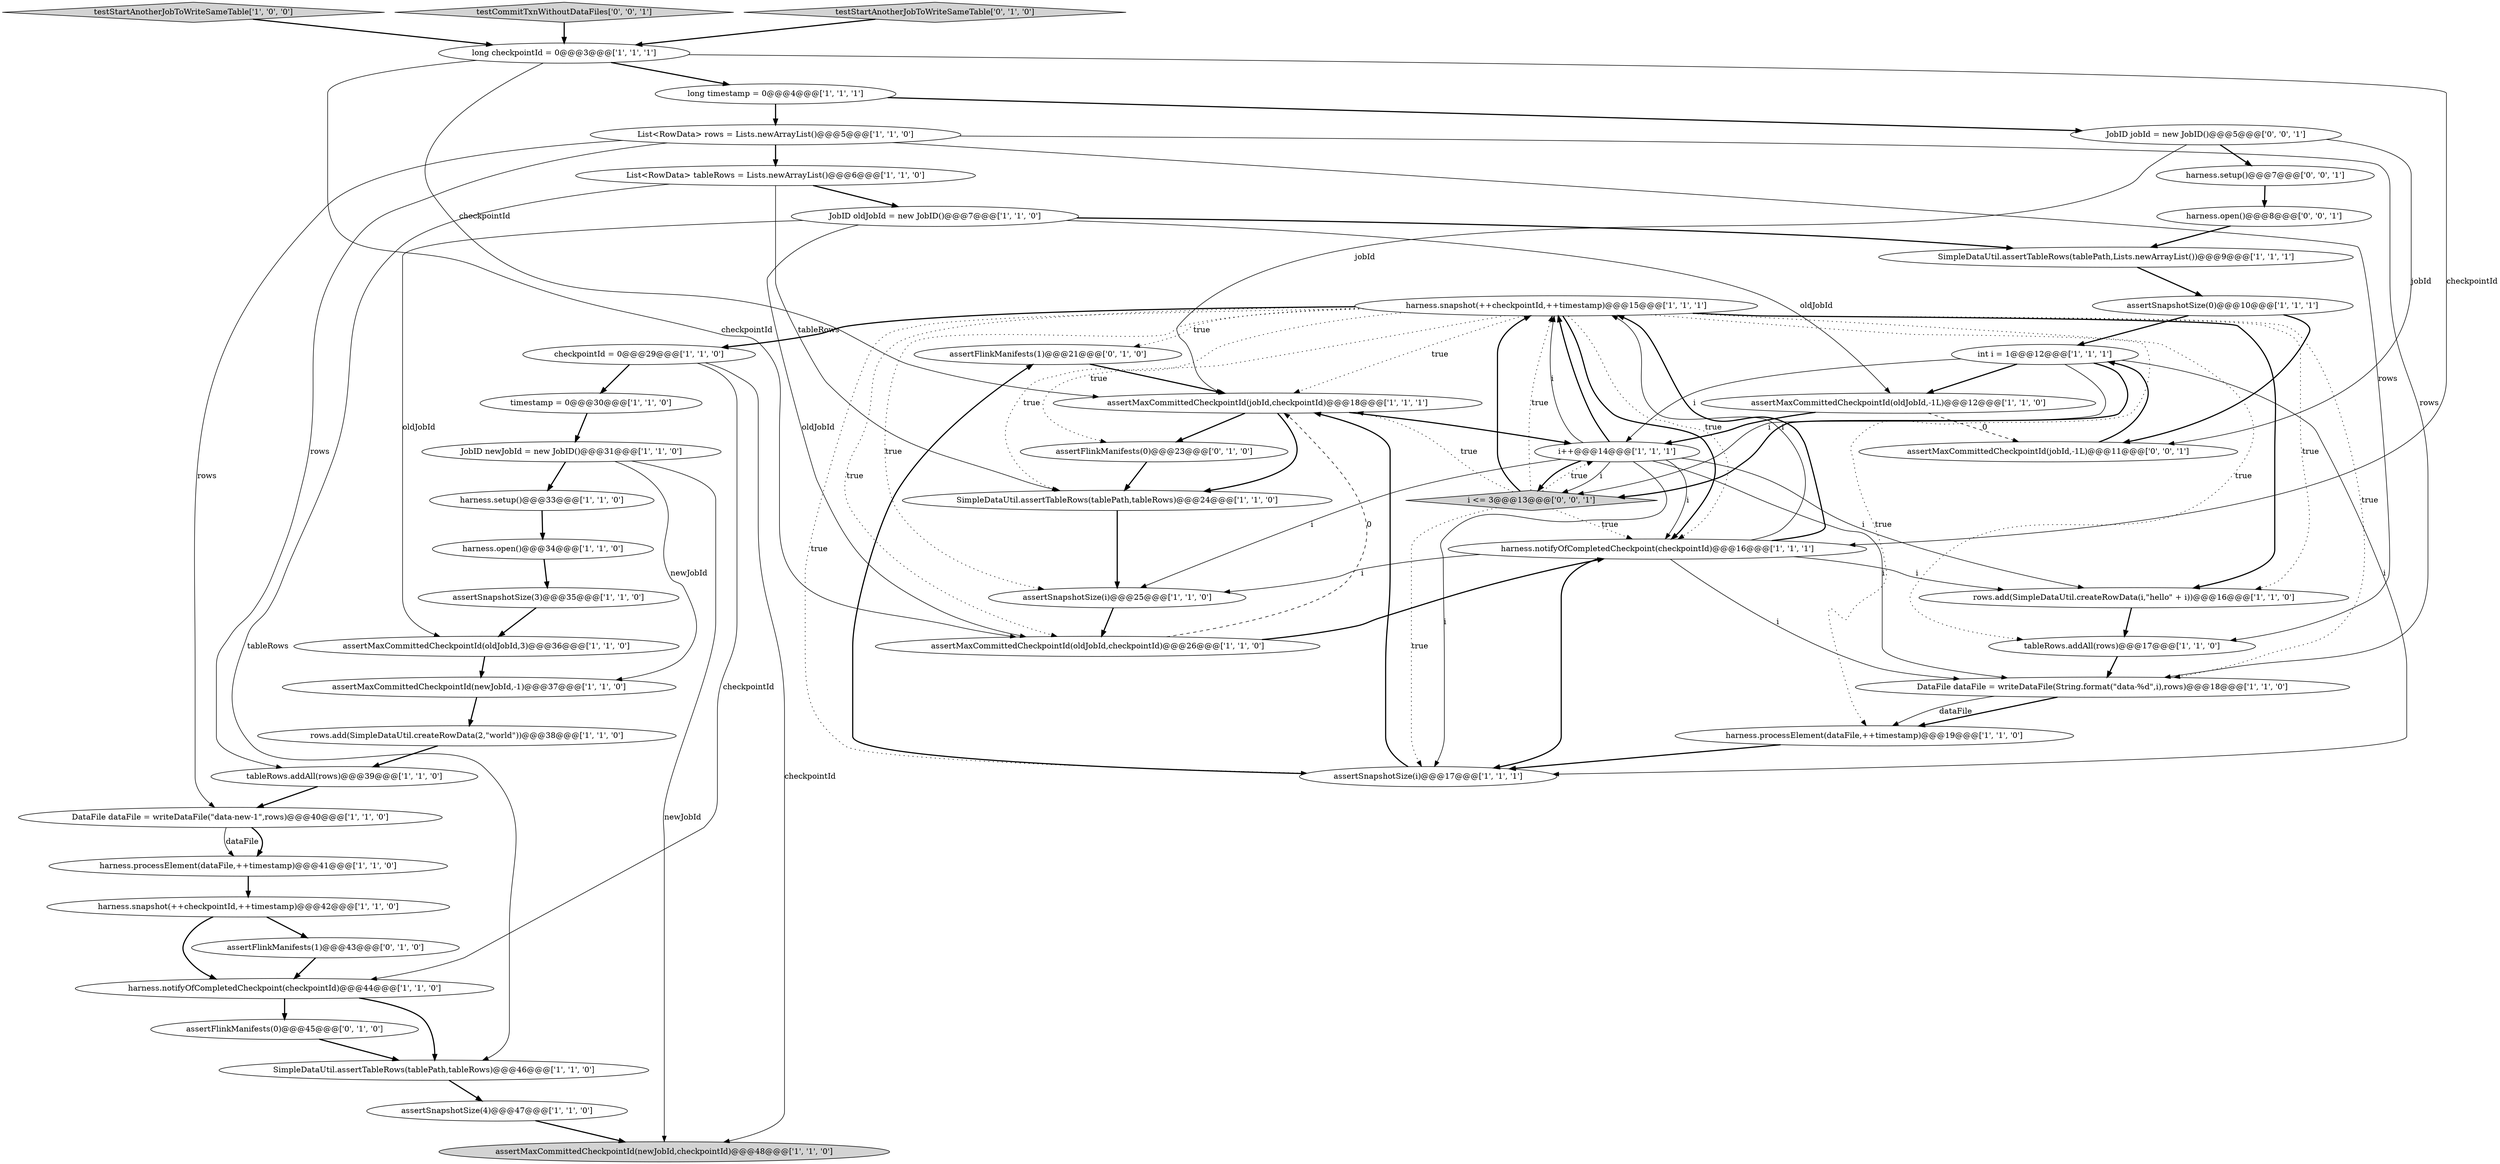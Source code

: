 digraph {
7 [style = filled, label = "SimpleDataUtil.assertTableRows(tablePath,tableRows)@@@46@@@['1', '1', '0']", fillcolor = white, shape = ellipse image = "AAA0AAABBB1BBB"];
33 [style = filled, label = "JobID oldJobId = new JobID()@@@7@@@['1', '1', '0']", fillcolor = white, shape = ellipse image = "AAA0AAABBB1BBB"];
21 [style = filled, label = "i++@@@14@@@['1', '1', '1']", fillcolor = white, shape = ellipse image = "AAA0AAABBB1BBB"];
39 [style = filled, label = "assertFlinkManifests(0)@@@45@@@['0', '1', '0']", fillcolor = white, shape = ellipse image = "AAA1AAABBB2BBB"];
9 [style = filled, label = "long timestamp = 0@@@4@@@['1', '1', '1']", fillcolor = white, shape = ellipse image = "AAA0AAABBB1BBB"];
18 [style = filled, label = "harness.processElement(dataFile,++timestamp)@@@41@@@['1', '1', '0']", fillcolor = white, shape = ellipse image = "AAA0AAABBB1BBB"];
1 [style = filled, label = "DataFile dataFile = writeDataFile(\"data-new-1\",rows)@@@40@@@['1', '1', '0']", fillcolor = white, shape = ellipse image = "AAA0AAABBB1BBB"];
22 [style = filled, label = "int i = 1@@@12@@@['1', '1', '1']", fillcolor = white, shape = ellipse image = "AAA0AAABBB1BBB"];
44 [style = filled, label = "harness.setup()@@@7@@@['0', '0', '1']", fillcolor = white, shape = ellipse image = "AAA0AAABBB3BBB"];
38 [style = filled, label = "JobID newJobId = new JobID()@@@31@@@['1', '1', '0']", fillcolor = white, shape = ellipse image = "AAA0AAABBB1BBB"];
45 [style = filled, label = "i <= 3@@@13@@@['0', '0', '1']", fillcolor = lightgray, shape = diamond image = "AAA0AAABBB3BBB"];
16 [style = filled, label = "assertMaxCommittedCheckpointId(newJobId,-1)@@@37@@@['1', '1', '0']", fillcolor = white, shape = ellipse image = "AAA0AAABBB1BBB"];
31 [style = filled, label = "assertSnapshotSize(0)@@@10@@@['1', '1', '1']", fillcolor = white, shape = ellipse image = "AAA0AAABBB1BBB"];
41 [style = filled, label = "assertFlinkManifests(1)@@@21@@@['0', '1', '0']", fillcolor = white, shape = ellipse image = "AAA1AAABBB2BBB"];
43 [style = filled, label = "assertFlinkManifests(1)@@@43@@@['0', '1', '0']", fillcolor = white, shape = ellipse image = "AAA1AAABBB2BBB"];
47 [style = filled, label = "assertMaxCommittedCheckpointId(jobId,-1L)@@@11@@@['0', '0', '1']", fillcolor = white, shape = ellipse image = "AAA0AAABBB3BBB"];
37 [style = filled, label = "checkpointId = 0@@@29@@@['1', '1', '0']", fillcolor = white, shape = ellipse image = "AAA0AAABBB1BBB"];
23 [style = filled, label = "harness.notifyOfCompletedCheckpoint(checkpointId)@@@16@@@['1', '1', '1']", fillcolor = white, shape = ellipse image = "AAA0AAABBB1BBB"];
8 [style = filled, label = "harness.snapshot(++checkpointId,++timestamp)@@@15@@@['1', '1', '1']", fillcolor = white, shape = ellipse image = "AAA0AAABBB1BBB"];
6 [style = filled, label = "testStartAnotherJobToWriteSameTable['1', '0', '0']", fillcolor = lightgray, shape = diamond image = "AAA0AAABBB1BBB"];
10 [style = filled, label = "rows.add(SimpleDataUtil.createRowData(2,\"world\"))@@@38@@@['1', '1', '0']", fillcolor = white, shape = ellipse image = "AAA0AAABBB1BBB"];
12 [style = filled, label = "tableRows.addAll(rows)@@@39@@@['1', '1', '0']", fillcolor = white, shape = ellipse image = "AAA0AAABBB1BBB"];
49 [style = filled, label = "testCommitTxnWithoutDataFiles['0', '0', '1']", fillcolor = lightgray, shape = diamond image = "AAA0AAABBB3BBB"];
13 [style = filled, label = "List<RowData> rows = Lists.newArrayList()@@@5@@@['1', '1', '0']", fillcolor = white, shape = ellipse image = "AAA0AAABBB1BBB"];
20 [style = filled, label = "harness.setup()@@@33@@@['1', '1', '0']", fillcolor = white, shape = ellipse image = "AAA0AAABBB1BBB"];
35 [style = filled, label = "SimpleDataUtil.assertTableRows(tablePath,Lists.newArrayList())@@@9@@@['1', '1', '1']", fillcolor = white, shape = ellipse image = "AAA0AAABBB1BBB"];
48 [style = filled, label = "JobID jobId = new JobID()@@@5@@@['0', '0', '1']", fillcolor = white, shape = ellipse image = "AAA0AAABBB3BBB"];
3 [style = filled, label = "harness.notifyOfCompletedCheckpoint(checkpointId)@@@44@@@['1', '1', '0']", fillcolor = white, shape = ellipse image = "AAA0AAABBB1BBB"];
5 [style = filled, label = "rows.add(SimpleDataUtil.createRowData(i,\"hello\" + i))@@@16@@@['1', '1', '0']", fillcolor = white, shape = ellipse image = "AAA0AAABBB1BBB"];
29 [style = filled, label = "assertMaxCommittedCheckpointId(oldJobId,-1L)@@@12@@@['1', '1', '0']", fillcolor = white, shape = ellipse image = "AAA0AAABBB1BBB"];
27 [style = filled, label = "assertSnapshotSize(i)@@@25@@@['1', '1', '0']", fillcolor = white, shape = ellipse image = "AAA0AAABBB1BBB"];
42 [style = filled, label = "assertFlinkManifests(0)@@@23@@@['0', '1', '0']", fillcolor = white, shape = ellipse image = "AAA1AAABBB2BBB"];
34 [style = filled, label = "SimpleDataUtil.assertTableRows(tablePath,tableRows)@@@24@@@['1', '1', '0']", fillcolor = white, shape = ellipse image = "AAA0AAABBB1BBB"];
46 [style = filled, label = "harness.open()@@@8@@@['0', '0', '1']", fillcolor = white, shape = ellipse image = "AAA0AAABBB3BBB"];
28 [style = filled, label = "assertSnapshotSize(4)@@@47@@@['1', '1', '0']", fillcolor = white, shape = ellipse image = "AAA0AAABBB1BBB"];
0 [style = filled, label = "assertMaxCommittedCheckpointId(jobId,checkpointId)@@@18@@@['1', '1', '1']", fillcolor = white, shape = ellipse image = "AAA0AAABBB1BBB"];
14 [style = filled, label = "assertMaxCommittedCheckpointId(oldJobId,checkpointId)@@@26@@@['1', '1', '0']", fillcolor = white, shape = ellipse image = "AAA0AAABBB1BBB"];
19 [style = filled, label = "tableRows.addAll(rows)@@@17@@@['1', '1', '0']", fillcolor = white, shape = ellipse image = "AAA0AAABBB1BBB"];
40 [style = filled, label = "testStartAnotherJobToWriteSameTable['0', '1', '0']", fillcolor = lightgray, shape = diamond image = "AAA0AAABBB2BBB"];
17 [style = filled, label = "List<RowData> tableRows = Lists.newArrayList()@@@6@@@['1', '1', '0']", fillcolor = white, shape = ellipse image = "AAA0AAABBB1BBB"];
4 [style = filled, label = "long checkpointId = 0@@@3@@@['1', '1', '1']", fillcolor = white, shape = ellipse image = "AAA0AAABBB1BBB"];
11 [style = filled, label = "assertMaxCommittedCheckpointId(oldJobId,3)@@@36@@@['1', '1', '0']", fillcolor = white, shape = ellipse image = "AAA0AAABBB1BBB"];
2 [style = filled, label = "timestamp = 0@@@30@@@['1', '1', '0']", fillcolor = white, shape = ellipse image = "AAA0AAABBB1BBB"];
15 [style = filled, label = "harness.snapshot(++checkpointId,++timestamp)@@@42@@@['1', '1', '0']", fillcolor = white, shape = ellipse image = "AAA0AAABBB1BBB"];
32 [style = filled, label = "assertSnapshotSize(3)@@@35@@@['1', '1', '0']", fillcolor = white, shape = ellipse image = "AAA0AAABBB1BBB"];
30 [style = filled, label = "DataFile dataFile = writeDataFile(String.format(\"data-%d\",i),rows)@@@18@@@['1', '1', '0']", fillcolor = white, shape = ellipse image = "AAA0AAABBB1BBB"];
36 [style = filled, label = "harness.open()@@@34@@@['1', '1', '0']", fillcolor = white, shape = ellipse image = "AAA0AAABBB1BBB"];
26 [style = filled, label = "harness.processElement(dataFile,++timestamp)@@@19@@@['1', '1', '0']", fillcolor = white, shape = ellipse image = "AAA0AAABBB1BBB"];
25 [style = filled, label = "assertMaxCommittedCheckpointId(newJobId,checkpointId)@@@48@@@['1', '1', '0']", fillcolor = lightgray, shape = ellipse image = "AAA0AAABBB1BBB"];
24 [style = filled, label = "assertSnapshotSize(i)@@@17@@@['1', '1', '1']", fillcolor = white, shape = ellipse image = "AAA0AAABBB1BBB"];
22->24 [style = solid, label="i"];
22->29 [style = bold, label=""];
7->28 [style = bold, label=""];
13->12 [style = solid, label="rows"];
21->8 [style = solid, label="i"];
23->30 [style = solid, label="i"];
8->24 [style = dotted, label="true"];
21->27 [style = solid, label="i"];
40->4 [style = bold, label=""];
12->1 [style = bold, label=""];
1->18 [style = bold, label=""];
43->3 [style = bold, label=""];
11->16 [style = bold, label=""];
37->2 [style = bold, label=""];
21->45 [style = solid, label="i"];
45->23 [style = dotted, label="true"];
3->7 [style = bold, label=""];
8->19 [style = dotted, label="true"];
21->5 [style = solid, label="i"];
48->0 [style = solid, label="jobId"];
8->26 [style = dotted, label="true"];
37->3 [style = solid, label="checkpointId"];
4->9 [style = bold, label=""];
47->22 [style = bold, label=""];
0->21 [style = bold, label=""];
38->25 [style = solid, label="newJobId"];
8->5 [style = dotted, label="true"];
2->38 [style = bold, label=""];
33->14 [style = solid, label="oldJobId"];
21->24 [style = solid, label="i"];
29->21 [style = bold, label=""];
26->24 [style = bold, label=""];
30->26 [style = bold, label=""];
8->5 [style = bold, label=""];
44->46 [style = bold, label=""];
8->27 [style = dotted, label="true"];
23->5 [style = solid, label="i"];
49->4 [style = bold, label=""];
0->42 [style = bold, label=""];
15->43 [style = bold, label=""];
8->34 [style = dotted, label="true"];
8->23 [style = bold, label=""];
8->37 [style = bold, label=""];
31->22 [style = bold, label=""];
21->8 [style = bold, label=""];
32->11 [style = bold, label=""];
48->44 [style = bold, label=""];
23->8 [style = solid, label="i"];
24->0 [style = bold, label=""];
23->27 [style = solid, label="i"];
42->34 [style = bold, label=""];
21->23 [style = solid, label="i"];
33->35 [style = bold, label=""];
45->8 [style = bold, label=""];
45->21 [style = dotted, label="true"];
22->21 [style = solid, label="i"];
15->3 [style = bold, label=""];
14->23 [style = bold, label=""];
17->7 [style = solid, label="tableRows"];
20->36 [style = bold, label=""];
1->18 [style = solid, label="dataFile"];
22->45 [style = bold, label=""];
21->45 [style = bold, label=""];
17->33 [style = bold, label=""];
8->0 [style = dotted, label="true"];
18->15 [style = bold, label=""];
4->0 [style = solid, label="checkpointId"];
5->19 [style = bold, label=""];
29->47 [style = dashed, label="0"];
6->4 [style = bold, label=""];
13->30 [style = solid, label="rows"];
30->26 [style = solid, label="dataFile"];
35->31 [style = bold, label=""];
13->17 [style = bold, label=""];
45->0 [style = dotted, label="true"];
31->47 [style = bold, label=""];
13->19 [style = solid, label="rows"];
41->0 [style = bold, label=""];
16->10 [style = bold, label=""];
14->0 [style = dashed, label="0"];
8->41 [style = dotted, label="true"];
22->45 [style = solid, label="i"];
13->1 [style = solid, label="rows"];
36->32 [style = bold, label=""];
45->8 [style = dotted, label="true"];
38->16 [style = solid, label="newJobId"];
33->29 [style = solid, label="oldJobId"];
4->23 [style = solid, label="checkpointId"];
17->34 [style = solid, label="tableRows"];
27->14 [style = bold, label=""];
8->23 [style = dotted, label="true"];
48->47 [style = solid, label="jobId"];
19->30 [style = bold, label=""];
23->24 [style = bold, label=""];
8->30 [style = dotted, label="true"];
8->42 [style = dotted, label="true"];
9->13 [style = bold, label=""];
33->11 [style = solid, label="oldJobId"];
9->48 [style = bold, label=""];
10->12 [style = bold, label=""];
39->7 [style = bold, label=""];
24->41 [style = bold, label=""];
4->14 [style = solid, label="checkpointId"];
37->25 [style = solid, label="checkpointId"];
21->30 [style = solid, label="i"];
46->35 [style = bold, label=""];
23->8 [style = bold, label=""];
45->24 [style = dotted, label="true"];
8->14 [style = dotted, label="true"];
38->20 [style = bold, label=""];
0->34 [style = bold, label=""];
28->25 [style = bold, label=""];
3->39 [style = bold, label=""];
34->27 [style = bold, label=""];
}
